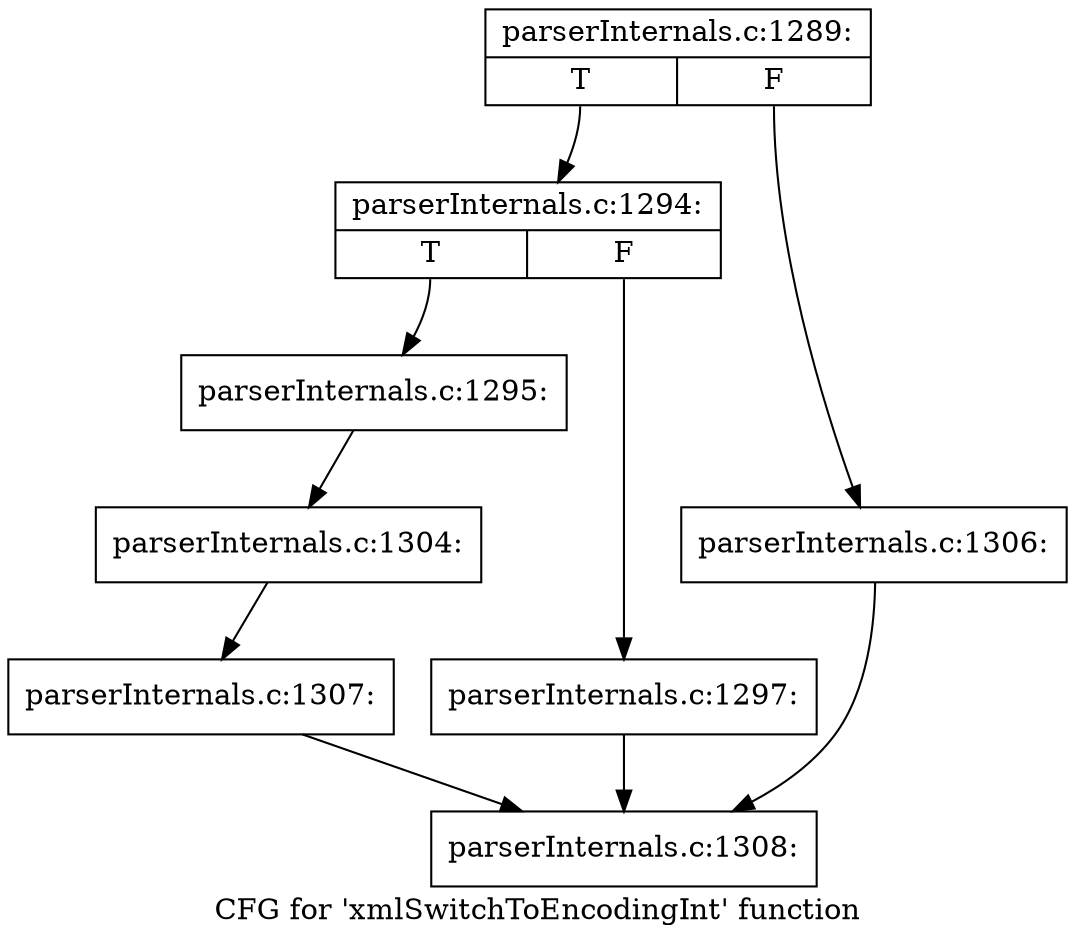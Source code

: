 digraph "CFG for 'xmlSwitchToEncodingInt' function" {
	label="CFG for 'xmlSwitchToEncodingInt' function";

	Node0x5585b3e23510 [shape=record,label="{parserInternals.c:1289:|{<s0>T|<s1>F}}"];
	Node0x5585b3e23510:s0 -> Node0x5585b3e34ed0;
	Node0x5585b3e23510:s1 -> Node0x5585b3e34f70;
	Node0x5585b3e34ed0 [shape=record,label="{parserInternals.c:1294:|{<s0>T|<s1>F}}"];
	Node0x5585b3e34ed0:s0 -> Node0x5585b3e35330;
	Node0x5585b3e34ed0:s1 -> Node0x5585b3e353d0;
	Node0x5585b3e35330 [shape=record,label="{parserInternals.c:1295:}"];
	Node0x5585b3e35330 -> Node0x5585b3e35380;
	Node0x5585b3e353d0 [shape=record,label="{parserInternals.c:1297:}"];
	Node0x5585b3e353d0 -> Node0x5585b3e23560;
	Node0x5585b3e35380 [shape=record,label="{parserInternals.c:1304:}"];
	Node0x5585b3e35380 -> Node0x5585b3e34f20;
	Node0x5585b3e34f70 [shape=record,label="{parserInternals.c:1306:}"];
	Node0x5585b3e34f70 -> Node0x5585b3e23560;
	Node0x5585b3e34f20 [shape=record,label="{parserInternals.c:1307:}"];
	Node0x5585b3e34f20 -> Node0x5585b3e23560;
	Node0x5585b3e23560 [shape=record,label="{parserInternals.c:1308:}"];
}
